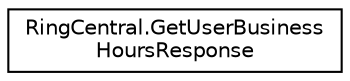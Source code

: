 digraph "Graphical Class Hierarchy"
{
 // LATEX_PDF_SIZE
  edge [fontname="Helvetica",fontsize="10",labelfontname="Helvetica",labelfontsize="10"];
  node [fontname="Helvetica",fontsize="10",shape=record];
  rankdir="LR";
  Node0 [label="RingCentral.GetUserBusiness\lHoursResponse",height=0.2,width=0.4,color="black", fillcolor="white", style="filled",URL="$classRingCentral_1_1GetUserBusinessHoursResponse.html",tooltip=" "];
}
